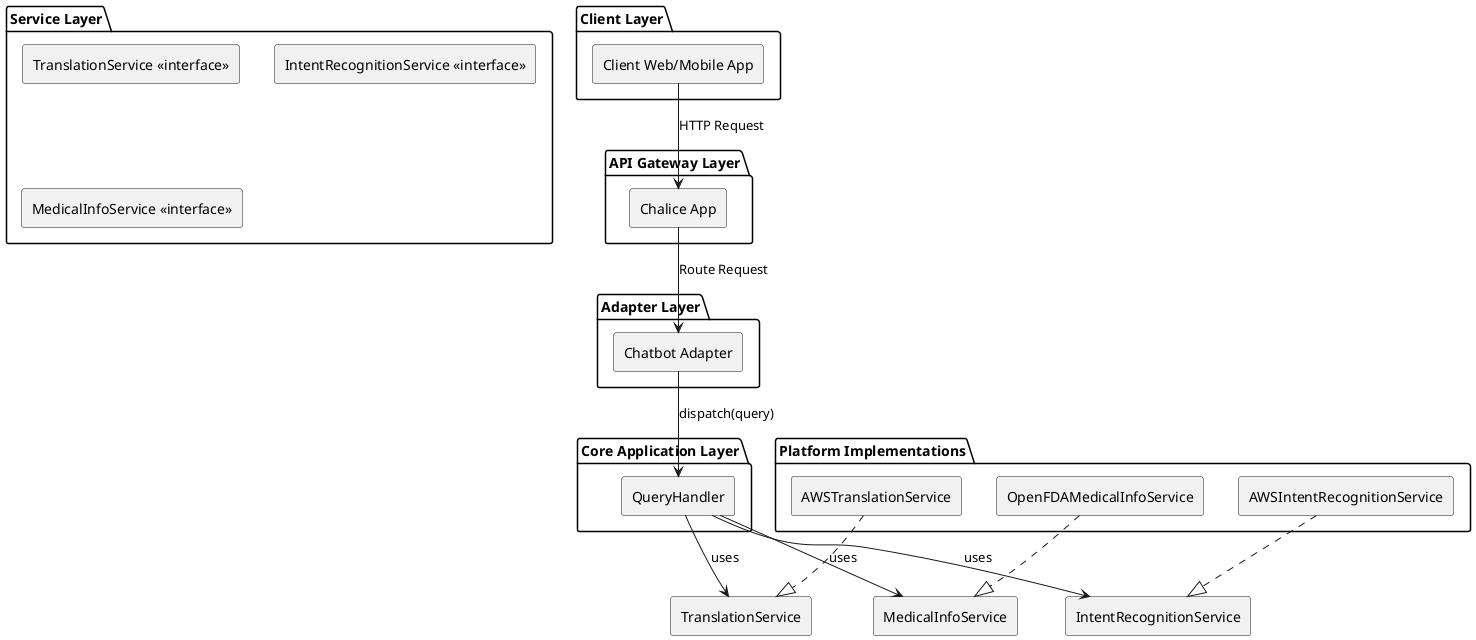 
@startuml ArchitectureDiagram
skinparam componentStyle rectangle

package "Client Layer" {
  [Client Web/Mobile App]
}

package "API Gateway Layer" {
  [Chalice App]
}

package "Adapter Layer" {
  [Chatbot Adapter]
}

package "Core Application Layer" {
  [QueryHandler]
}

package "Service Layer" {
  [TranslationService <<interface>>]
  [IntentRecognitionService <<interface>>]
  [MedicalInfoService <<interface>>]
}

package "Platform Implementations" {
  [AWSTranslationService]
  [AWSIntentRecognitionService]
  [OpenFDAMedicalInfoService]
}

[Client Web/Mobile App] --> [Chalice App] : HTTP Request
[Chalice App] --> [Chatbot Adapter] : Route Request
[Chatbot Adapter] --> [QueryHandler] : dispatch(query)

[QueryHandler] --> [TranslationService] : uses
[QueryHandler] --> [IntentRecognitionService] : uses
[QueryHandler] --> [MedicalInfoService] : uses

[AWSTranslationService] ..|> [TranslationService]
[AWSIntentRecognitionService] ..|> [IntentRecognitionService]
[OpenFDAMedicalInfoService] ..|> [MedicalInfoService]
@enduml
